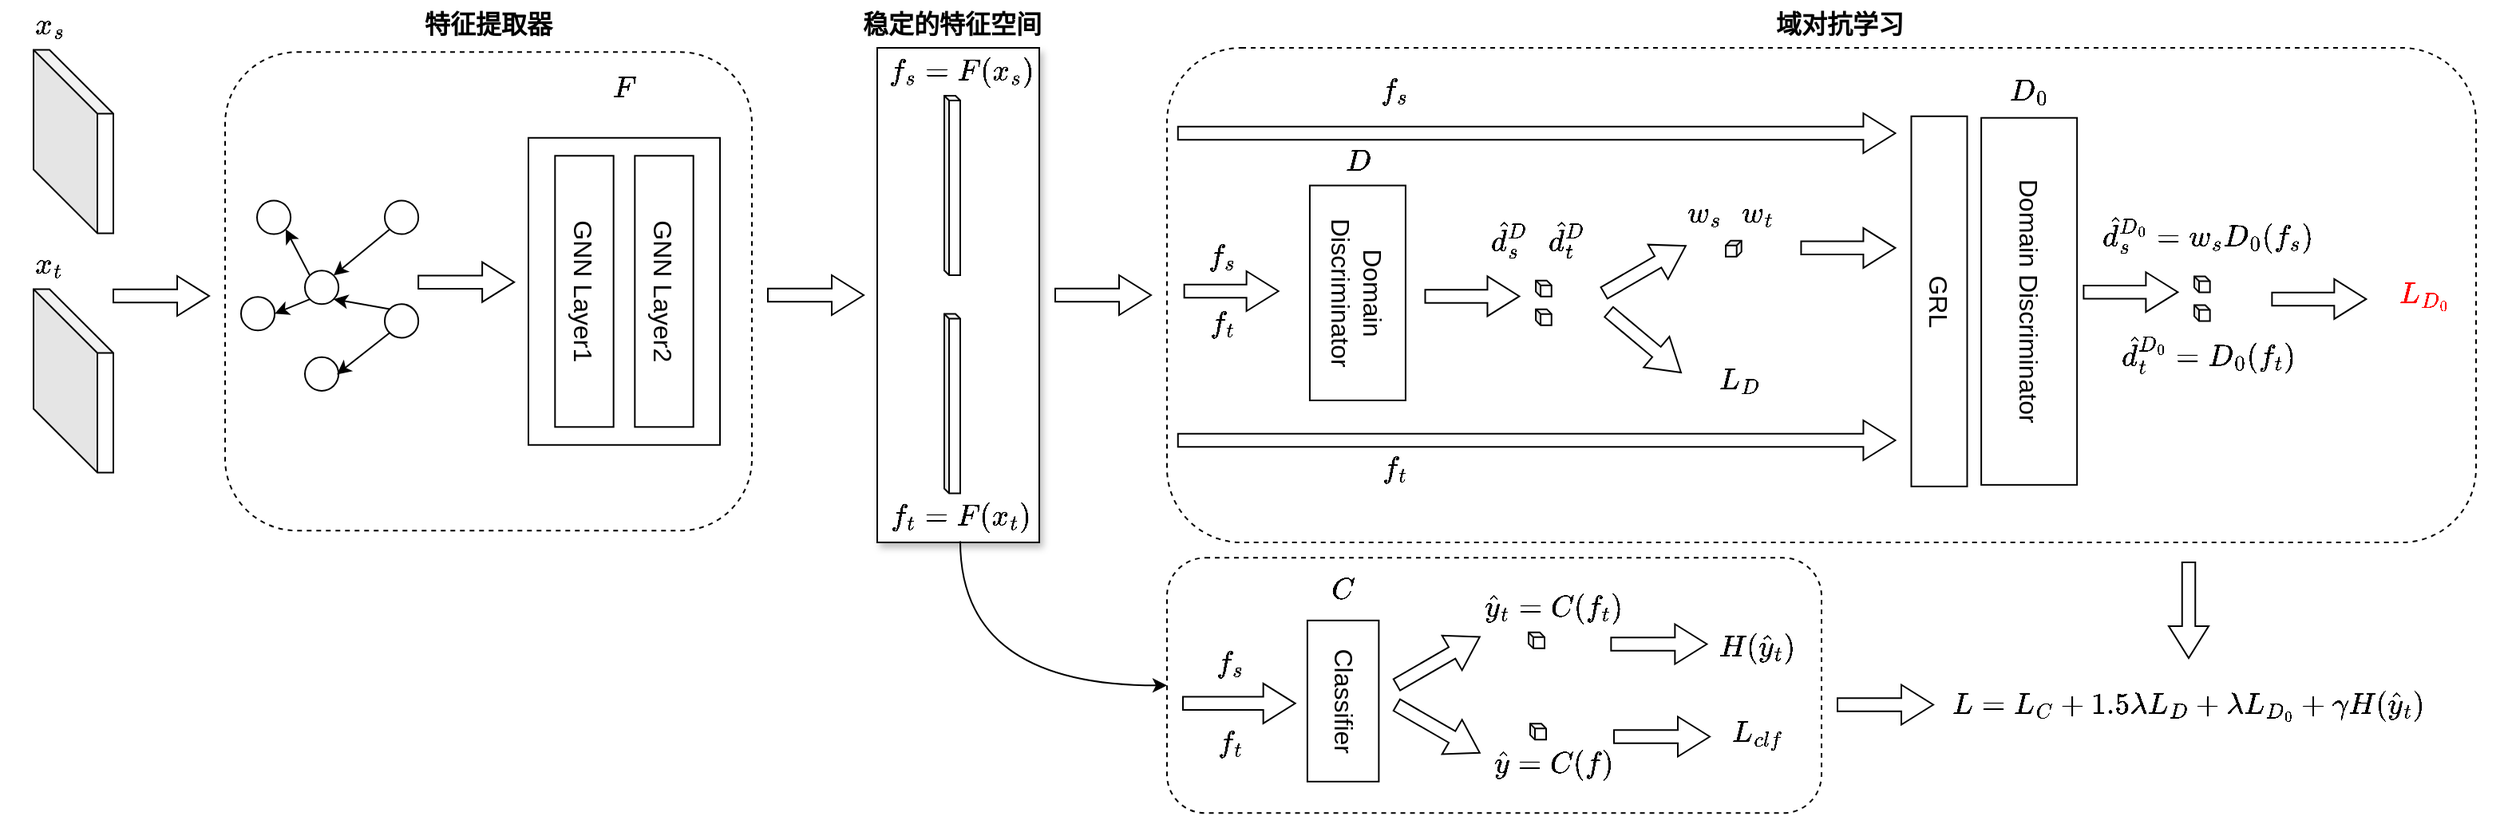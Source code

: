 <mxfile version="21.1.2" type="github">
  <diagram id="OHugUGV6JcLkJLT_VvOv" name="第 1 页">
    <mxGraphModel dx="2048" dy="731" grid="1" gridSize="10" guides="1" tooltips="1" connect="1" arrows="1" fold="1" page="1" pageScale="1" pageWidth="827" pageHeight="1169" math="1" shadow="0">
      <root>
        <mxCell id="0" />
        <mxCell id="1" parent="0" />
        <mxCell id="vVpYJYiZT_mGHktkTp3d-93" value="" style="rounded=1;whiteSpace=wrap;html=1;shadow=0;dashed=1;fontColor=#FF0000;container=0;" parent="1" vertex="1">
          <mxGeometry x="-60" y="332.65" width="330" height="300" as="geometry" />
        </mxCell>
        <mxCell id="vVpYJYiZT_mGHktkTp3d-1" value="" style="rounded=1;whiteSpace=wrap;html=1;shadow=0;dashed=1;fontColor=#FF0000;container=0;" parent="1" vertex="1">
          <mxGeometry x="530" y="649.68" width="410" height="160" as="geometry" />
        </mxCell>
        <mxCell id="vVpYJYiZT_mGHktkTp3d-3" value="" style="rounded=0;whiteSpace=wrap;html=1;shadow=1;fontSize=16;" parent="1" vertex="1">
          <mxGeometry x="348.5" y="330" width="101.5" height="310" as="geometry" />
        </mxCell>
        <mxCell id="vVpYJYiZT_mGHktkTp3d-4" value="" style="shape=cube;whiteSpace=wrap;html=1;boundedLbl=1;backgroundOutline=1;darkOpacity=0.05;darkOpacity2=0.1;shadow=0;fontSize=16;size=40;direction=east;" parent="1" vertex="1">
          <mxGeometry x="-180" y="331.25" width="50" height="115" as="geometry" />
        </mxCell>
        <mxCell id="vVpYJYiZT_mGHktkTp3d-5" value="$$x_s$$" style="text;html=1;strokeColor=none;fillColor=none;align=center;verticalAlign=middle;whiteSpace=wrap;rounded=0;shadow=0;fontSize=16;" parent="1" vertex="1">
          <mxGeometry x="-200" y="301.25" width="60" height="30" as="geometry" />
        </mxCell>
        <mxCell id="vVpYJYiZT_mGHktkTp3d-6" value="" style="shape=cube;whiteSpace=wrap;html=1;boundedLbl=1;backgroundOutline=1;darkOpacity=0.05;darkOpacity2=0.1;shadow=0;fontSize=16;size=40;direction=east;" parent="1" vertex="1">
          <mxGeometry x="-180" y="481.25" width="50" height="115" as="geometry" />
        </mxCell>
        <mxCell id="vVpYJYiZT_mGHktkTp3d-7" value="$$x_t$$" style="text;html=1;strokeColor=none;fillColor=none;align=center;verticalAlign=middle;whiteSpace=wrap;rounded=0;shadow=0;fontSize=16;" parent="1" vertex="1">
          <mxGeometry x="-200" y="451.25" width="60" height="30" as="geometry" />
        </mxCell>
        <mxCell id="vVpYJYiZT_mGHktkTp3d-8" value="" style="html=1;shadow=0;dashed=0;align=center;verticalAlign=middle;shape=mxgraph.arrows2.arrow;dy=0.67;dx=20;notch=0;fontSize=16;" parent="1" vertex="1">
          <mxGeometry x="-130" y="473" width="60" height="25" as="geometry" />
        </mxCell>
        <mxCell id="vVpYJYiZT_mGHktkTp3d-9" value="" style="shape=cube;whiteSpace=wrap;html=1;boundedLbl=1;backgroundOutline=1;darkOpacity=0.05;darkOpacity2=0.1;shadow=0;fontSize=16;size=3;direction=east;" parent="1" vertex="1">
          <mxGeometry x="390.5" y="360" width="10" height="112.5" as="geometry" />
        </mxCell>
        <mxCell id="vVpYJYiZT_mGHktkTp3d-10" value="" style="shape=cube;whiteSpace=wrap;html=1;boundedLbl=1;backgroundOutline=1;darkOpacity=0.05;darkOpacity2=0.1;shadow=0;fontSize=16;size=3;direction=east;" parent="1" vertex="1">
          <mxGeometry x="390.5" y="496.75" width="10" height="112.5" as="geometry" />
        </mxCell>
        <mxCell id="vVpYJYiZT_mGHktkTp3d-11" value="" style="html=1;shadow=0;dashed=0;align=center;verticalAlign=middle;shape=mxgraph.arrows2.arrow;dy=0.67;dx=20;notch=0;fontSize=16;" parent="1" vertex="1">
          <mxGeometry x="280" y="472.5" width="60" height="25" as="geometry" />
        </mxCell>
        <mxCell id="vVpYJYiZT_mGHktkTp3d-12" value="$$f_s = F(x_s)$$" style="text;html=1;strokeColor=none;fillColor=none;align=center;verticalAlign=middle;whiteSpace=wrap;rounded=0;shadow=0;fontSize=16;" parent="1" vertex="1">
          <mxGeometry x="320.5" y="330" width="160" height="30" as="geometry" />
        </mxCell>
        <mxCell id="vVpYJYiZT_mGHktkTp3d-97" style="edgeStyle=orthogonalEdgeStyle;rounded=0;orthogonalLoop=1;jettySize=auto;html=1;exitX=0.5;exitY=1;exitDx=0;exitDy=0;entryX=0;entryY=0.5;entryDx=0;entryDy=0;strokeColor=default;fontSize=16;startArrow=none;startFill=0;curved=1;" parent="1" source="vVpYJYiZT_mGHktkTp3d-13" target="vVpYJYiZT_mGHktkTp3d-1" edge="1">
          <mxGeometry relative="1" as="geometry" />
        </mxCell>
        <mxCell id="vVpYJYiZT_mGHktkTp3d-13" value="$$f_t = F(x_t)$$" style="text;html=1;strokeColor=none;fillColor=none;align=center;verticalAlign=middle;whiteSpace=wrap;rounded=0;shadow=0;fontSize=16;" parent="1" vertex="1">
          <mxGeometry x="320.5" y="609.25" width="160" height="30" as="geometry" />
        </mxCell>
        <mxCell id="vVpYJYiZT_mGHktkTp3d-14" value="$$F$$" style="text;html=1;strokeColor=none;fillColor=none;align=center;verticalAlign=middle;whiteSpace=wrap;rounded=0;shadow=0;fontSize=16;" parent="1" vertex="1">
          <mxGeometry x="160" y="340" width="60" height="30" as="geometry" />
        </mxCell>
        <mxCell id="vVpYJYiZT_mGHktkTp3d-15" value="" style="rounded=0;whiteSpace=wrap;html=1;shadow=0;fontSize=16;" parent="1" vertex="1">
          <mxGeometry x="130" y="386.4" width="120" height="192.5" as="geometry" />
        </mxCell>
        <mxCell id="vVpYJYiZT_mGHktkTp3d-16" value="GNN Layer2" style="rounded=0;whiteSpace=wrap;html=1;shadow=0;fontSize=16;rotation=90;container=0;" parent="1" vertex="1">
          <mxGeometry x="130" y="464.317" width="170" height="36.667" as="geometry" />
        </mxCell>
        <mxCell id="vVpYJYiZT_mGHktkTp3d-17" value="GNN Layer1" style="rounded=0;whiteSpace=wrap;html=1;shadow=0;fontSize=16;rotation=90;container=0;" parent="1" vertex="1">
          <mxGeometry x="80" y="464.317" width="170" height="36.667" as="geometry" />
        </mxCell>
        <mxCell id="vVpYJYiZT_mGHktkTp3d-18" value="$$L = L_C + 1.5\lambda L_D + \lambda L_{D_0} + \gamma H(\hat{y}_t)$$" style="text;html=1;strokeColor=none;fillColor=none;align=center;verticalAlign=middle;whiteSpace=wrap;rounded=0;shadow=0;fontSize=16;" parent="1" vertex="1">
          <mxGeometry x="1140" y="726.75" width="60" height="30" as="geometry" />
        </mxCell>
        <mxCell id="vVpYJYiZT_mGHktkTp3d-51" value="" style="html=1;shadow=0;dashed=0;align=center;verticalAlign=middle;shape=mxgraph.arrows2.arrow;dy=0.67;dx=20;notch=0;fontSize=16;" parent="1" vertex="1">
          <mxGeometry x="950" y="729.25" width="60" height="25" as="geometry" />
        </mxCell>
        <mxCell id="vVpYJYiZT_mGHktkTp3d-52" value="" style="html=1;shadow=0;dashed=0;align=center;verticalAlign=middle;shape=mxgraph.arrows2.arrow;dy=0.67;dx=20;notch=0;fontSize=16;rotation=90;" parent="1" vertex="1">
          <mxGeometry x="1140" y="670" width="60" height="25" as="geometry" />
        </mxCell>
        <mxCell id="vVpYJYiZT_mGHktkTp3d-58" value="Classifier" style="rounded=0;whiteSpace=wrap;html=1;shadow=0;fontSize=16;rotation=90;direction=east;" parent="1" vertex="1">
          <mxGeometry x="589.82" y="717.06" width="101" height="44.75" as="geometry" />
        </mxCell>
        <mxCell id="vVpYJYiZT_mGHktkTp3d-59" value="" style="html=1;shadow=0;dashed=0;align=center;verticalAlign=middle;shape=mxgraph.arrows2.arrow;dy=0.67;dx=20;notch=0;fontSize=16;rotation=-30;" parent="1" vertex="1">
          <mxGeometry x="669.91" y="701.75" width="60" height="25" as="geometry" />
        </mxCell>
        <mxCell id="vVpYJYiZT_mGHktkTp3d-60" value="" style="shape=cube;whiteSpace=wrap;html=1;boundedLbl=1;backgroundOutline=1;darkOpacity=0.05;darkOpacity2=0.1;shadow=0;fontSize=16;size=3;direction=east;" parent="1" vertex="1">
          <mxGeometry x="757.5" y="753.68" width="10" height="10" as="geometry" />
        </mxCell>
        <mxCell id="vVpYJYiZT_mGHktkTp3d-61" value="$$\hat{y} = C(f)$$" style="text;html=1;strokeColor=none;fillColor=none;align=center;verticalAlign=middle;whiteSpace=wrap;rounded=0;shadow=0;fontSize=16;" parent="1" vertex="1">
          <mxGeometry x="741.82" y="763.68" width="60" height="30" as="geometry" />
        </mxCell>
        <mxCell id="vVpYJYiZT_mGHktkTp3d-62" value="$$C$$" style="text;html=1;strokeColor=none;fillColor=none;align=center;verticalAlign=middle;whiteSpace=wrap;rounded=0;shadow=0;fontSize=16;" parent="1" vertex="1">
          <mxGeometry x="610.32" y="654.68" width="60" height="30" as="geometry" />
        </mxCell>
        <mxCell id="vVpYJYiZT_mGHktkTp3d-63" value="$$\hat{y}_t = C(f_t)$$" style="text;html=1;strokeColor=none;fillColor=none;align=center;verticalAlign=middle;whiteSpace=wrap;rounded=0;shadow=0;fontSize=16;" parent="1" vertex="1">
          <mxGeometry x="741.82" y="666.43" width="60" height="30" as="geometry" />
        </mxCell>
        <mxCell id="vVpYJYiZT_mGHktkTp3d-64" value="" style="html=1;shadow=0;dashed=0;align=center;verticalAlign=middle;shape=mxgraph.arrows2.arrow;dy=0.67;dx=20;notch=0;fontSize=16;rotation=0;" parent="1" vertex="1">
          <mxGeometry x="540" y="728.43" width="70.32" height="25" as="geometry" />
        </mxCell>
        <mxCell id="vVpYJYiZT_mGHktkTp3d-65" value="" style="html=1;shadow=0;dashed=0;align=center;verticalAlign=middle;shape=mxgraph.arrows2.arrow;dy=0.67;dx=20;notch=0;fontSize=16;" parent="1" vertex="1">
          <mxGeometry x="810" y="749.25" width="60" height="25" as="geometry" />
        </mxCell>
        <mxCell id="vVpYJYiZT_mGHktkTp3d-66" value="$$f_s$$" style="text;html=1;strokeColor=none;fillColor=none;align=center;verticalAlign=middle;whiteSpace=wrap;rounded=0;shadow=0;fontSize=16;" parent="1" vertex="1">
          <mxGeometry x="540" y="701.43" width="60" height="30" as="geometry" />
        </mxCell>
        <mxCell id="vVpYJYiZT_mGHktkTp3d-67" value="$$f_t$$" style="text;html=1;strokeColor=none;fillColor=none;align=center;verticalAlign=middle;whiteSpace=wrap;rounded=0;shadow=0;fontSize=16;" parent="1" vertex="1">
          <mxGeometry x="540" y="751.43" width="60" height="30" as="geometry" />
        </mxCell>
        <mxCell id="vVpYJYiZT_mGHktkTp3d-68" value="&lt;b&gt;$$L_{clf}$$&lt;/b&gt;" style="text;html=1;strokeColor=none;fillColor=none;align=center;verticalAlign=middle;whiteSpace=wrap;rounded=0;shadow=0;fontSize=16;" parent="1" vertex="1">
          <mxGeometry x="870" y="744.68" width="60" height="30" as="geometry" />
        </mxCell>
        <mxCell id="vVpYJYiZT_mGHktkTp3d-69" value="$$H(\hat{y}_t)$$" style="text;html=1;strokeColor=none;fillColor=none;align=center;verticalAlign=middle;whiteSpace=wrap;rounded=0;shadow=0;fontSize=16;" parent="1" vertex="1">
          <mxGeometry x="870.0" y="691.25" width="60" height="30" as="geometry" />
        </mxCell>
        <mxCell id="vVpYJYiZT_mGHktkTp3d-70" value="&lt;b&gt;稳定的特征空间&lt;/b&gt;" style="text;html=1;strokeColor=none;fillColor=none;align=center;verticalAlign=middle;whiteSpace=wrap;rounded=0;shadow=0;dashed=1;fontSize=16;fontColor=#000000;" parent="1" vertex="1">
          <mxGeometry x="325.88" y="300" width="139.25" height="30" as="geometry" />
        </mxCell>
        <mxCell id="vVpYJYiZT_mGHktkTp3d-73" value="" style="html=1;shadow=0;dashed=0;align=center;verticalAlign=middle;shape=mxgraph.arrows2.arrow;dy=0.67;dx=20;notch=0;fontSize=16;rotation=30;" parent="1" vertex="1">
          <mxGeometry x="669.91" y="744.43" width="60" height="25" as="geometry" />
        </mxCell>
        <mxCell id="vVpYJYiZT_mGHktkTp3d-74" value="" style="shape=cube;whiteSpace=wrap;html=1;boundedLbl=1;backgroundOutline=1;darkOpacity=0.05;darkOpacity2=0.1;shadow=0;fontSize=16;size=3;direction=east;" parent="1" vertex="1">
          <mxGeometry x="756.5" y="696.43" width="10" height="10" as="geometry" />
        </mxCell>
        <mxCell id="vVpYJYiZT_mGHktkTp3d-75" value="" style="html=1;shadow=0;dashed=0;align=center;verticalAlign=middle;shape=mxgraph.arrows2.arrow;dy=0.67;dx=20;notch=0;fontSize=16;" parent="1" vertex="1">
          <mxGeometry x="808.18" y="691.25" width="60" height="25" as="geometry" />
        </mxCell>
        <mxCell id="vVpYJYiZT_mGHktkTp3d-92" value="" style="group" parent="1" vertex="1" connectable="0">
          <mxGeometry x="-50" y="425.72" width="111.07" height="119.25" as="geometry" />
        </mxCell>
        <mxCell id="vVpYJYiZT_mGHktkTp3d-77" value="" style="ellipse;whiteSpace=wrap;html=1;aspect=fixed;container=0;" parent="vVpYJYiZT_mGHktkTp3d-92" vertex="1">
          <mxGeometry x="10" width="21.07" height="21.07" as="geometry" />
        </mxCell>
        <mxCell id="vVpYJYiZT_mGHktkTp3d-86" style="edgeStyle=none;rounded=0;orthogonalLoop=1;jettySize=auto;html=1;exitX=0;exitY=0;exitDx=0;exitDy=0;entryX=1;entryY=1;entryDx=0;entryDy=0;strokeColor=default;startArrow=none;startFill=0;" parent="vVpYJYiZT_mGHktkTp3d-92" source="vVpYJYiZT_mGHktkTp3d-78" target="vVpYJYiZT_mGHktkTp3d-77" edge="1">
          <mxGeometry relative="1" as="geometry" />
        </mxCell>
        <mxCell id="vVpYJYiZT_mGHktkTp3d-78" value="" style="ellipse;whiteSpace=wrap;html=1;aspect=fixed;container=0;" parent="vVpYJYiZT_mGHktkTp3d-92" vertex="1">
          <mxGeometry x="40" y="43.87" width="21.07" height="21.07" as="geometry" />
        </mxCell>
        <mxCell id="vVpYJYiZT_mGHktkTp3d-79" value="" style="ellipse;whiteSpace=wrap;html=1;aspect=fixed;container=0;" parent="vVpYJYiZT_mGHktkTp3d-92" vertex="1">
          <mxGeometry y="60.36" width="21.07" height="21.07" as="geometry" />
        </mxCell>
        <mxCell id="vVpYJYiZT_mGHktkTp3d-87" style="edgeStyle=none;rounded=0;orthogonalLoop=1;jettySize=auto;html=1;exitX=0;exitY=1;exitDx=0;exitDy=0;entryX=1;entryY=0.5;entryDx=0;entryDy=0;strokeColor=default;startArrow=none;startFill=0;" parent="vVpYJYiZT_mGHktkTp3d-92" source="vVpYJYiZT_mGHktkTp3d-78" target="vVpYJYiZT_mGHktkTp3d-79" edge="1">
          <mxGeometry relative="1" as="geometry" />
        </mxCell>
        <mxCell id="vVpYJYiZT_mGHktkTp3d-80" value="" style="ellipse;whiteSpace=wrap;html=1;aspect=fixed;container=0;" parent="vVpYJYiZT_mGHktkTp3d-92" vertex="1">
          <mxGeometry x="40" y="98.18" width="21.07" height="21.07" as="geometry" />
        </mxCell>
        <mxCell id="vVpYJYiZT_mGHktkTp3d-90" style="edgeStyle=none;rounded=0;orthogonalLoop=1;jettySize=auto;html=1;exitX=0;exitY=1;exitDx=0;exitDy=0;entryX=1;entryY=0;entryDx=0;entryDy=0;strokeColor=default;startArrow=none;startFill=0;" parent="vVpYJYiZT_mGHktkTp3d-92" source="vVpYJYiZT_mGHktkTp3d-81" target="vVpYJYiZT_mGHktkTp3d-78" edge="1">
          <mxGeometry relative="1" as="geometry" />
        </mxCell>
        <mxCell id="vVpYJYiZT_mGHktkTp3d-81" value="" style="ellipse;whiteSpace=wrap;html=1;aspect=fixed;container=0;" parent="vVpYJYiZT_mGHktkTp3d-92" vertex="1">
          <mxGeometry x="90" width="21.07" height="21.07" as="geometry" />
        </mxCell>
        <mxCell id="vVpYJYiZT_mGHktkTp3d-88" style="edgeStyle=none;rounded=0;orthogonalLoop=1;jettySize=auto;html=1;exitX=0;exitY=0;exitDx=0;exitDy=0;entryX=1;entryY=1;entryDx=0;entryDy=0;strokeColor=default;startArrow=none;startFill=0;" parent="vVpYJYiZT_mGHktkTp3d-92" source="vVpYJYiZT_mGHktkTp3d-82" target="vVpYJYiZT_mGHktkTp3d-78" edge="1">
          <mxGeometry relative="1" as="geometry" />
        </mxCell>
        <mxCell id="vVpYJYiZT_mGHktkTp3d-89" style="edgeStyle=none;rounded=0;orthogonalLoop=1;jettySize=auto;html=1;exitX=0;exitY=1;exitDx=0;exitDy=0;strokeColor=default;startArrow=none;startFill=0;" parent="vVpYJYiZT_mGHktkTp3d-92" source="vVpYJYiZT_mGHktkTp3d-82" edge="1">
          <mxGeometry relative="1" as="geometry">
            <mxPoint x="60" y="109" as="targetPoint" />
          </mxGeometry>
        </mxCell>
        <mxCell id="vVpYJYiZT_mGHktkTp3d-82" value="" style="ellipse;whiteSpace=wrap;html=1;aspect=fixed;container=0;" parent="vVpYJYiZT_mGHktkTp3d-92" vertex="1">
          <mxGeometry x="90" y="64.94" width="21.07" height="21.07" as="geometry" />
        </mxCell>
        <mxCell id="vVpYJYiZT_mGHktkTp3d-94" value="" style="html=1;shadow=0;dashed=0;align=center;verticalAlign=middle;shape=mxgraph.arrows2.arrow;dy=0.67;dx=20;notch=0;fontSize=16;" parent="1" vertex="1">
          <mxGeometry x="61.07" y="464.32" width="60" height="25" as="geometry" />
        </mxCell>
        <mxCell id="vVpYJYiZT_mGHktkTp3d-95" value="&lt;font style=&quot;font-size: 16px;&quot;&gt;&lt;b&gt;特征提取器&lt;/b&gt;&lt;/font&gt;" style="text;html=1;strokeColor=none;fillColor=none;align=center;verticalAlign=middle;whiteSpace=wrap;rounded=0;" parent="1" vertex="1">
          <mxGeometry x="-30" y="300" width="270" height="30" as="geometry" />
        </mxCell>
        <mxCell id="vVpYJYiZT_mGHktkTp3d-96" value="&lt;b&gt;域对抗学习&lt;/b&gt;" style="text;html=1;strokeColor=none;fillColor=none;align=center;verticalAlign=middle;whiteSpace=wrap;rounded=0;fontSize=16;" parent="1" vertex="1">
          <mxGeometry x="840" y="300" width="223" height="30" as="geometry" />
        </mxCell>
        <mxCell id="vVpYJYiZT_mGHktkTp3d-98" value="" style="html=1;shadow=0;dashed=0;align=center;verticalAlign=middle;shape=mxgraph.arrows2.arrow;dy=0.67;dx=20;notch=0;fontSize=16;" parent="1" vertex="1">
          <mxGeometry x="460" y="472.5" width="60" height="25" as="geometry" />
        </mxCell>
        <mxCell id="vVpYJYiZT_mGHktkTp3d-19" value="" style="group" parent="1" vertex="1" connectable="0">
          <mxGeometry x="530" y="330" width="820" height="310" as="geometry" />
        </mxCell>
        <mxCell id="vVpYJYiZT_mGHktkTp3d-20" value="" style="rounded=1;whiteSpace=wrap;html=1;shadow=0;fontColor=#FF0000;dashed=1;" parent="vVpYJYiZT_mGHktkTp3d-19" vertex="1">
          <mxGeometry width="820" height="310" as="geometry" />
        </mxCell>
        <mxCell id="vVpYJYiZT_mGHktkTp3d-21" value="" style="html=1;shadow=0;dashed=0;align=center;verticalAlign=middle;shape=mxgraph.arrows2.arrow;dy=0.67;dx=20;notch=0;fontSize=16;" parent="vVpYJYiZT_mGHktkTp3d-19" vertex="1">
          <mxGeometry x="10.815" y="140" width="58.993" height="25" as="geometry" />
        </mxCell>
        <mxCell id="vVpYJYiZT_mGHktkTp3d-22" value="$$f_s$$" style="text;html=1;strokeColor=none;fillColor=none;align=center;verticalAlign=middle;whiteSpace=wrap;rounded=0;shadow=0;fontSize=16;" parent="vVpYJYiZT_mGHktkTp3d-19" vertex="1">
          <mxGeometry x="4.916" y="115.5" width="58.993" height="30" as="geometry" />
        </mxCell>
        <mxCell id="vVpYJYiZT_mGHktkTp3d-23" value="$$f_t$$" style="text;html=1;strokeColor=none;fillColor=none;align=center;verticalAlign=middle;whiteSpace=wrap;rounded=0;shadow=0;fontSize=16;" parent="vVpYJYiZT_mGHktkTp3d-19" vertex="1">
          <mxGeometry x="4.916" y="158" width="58.993" height="30" as="geometry" />
        </mxCell>
        <mxCell id="vVpYJYiZT_mGHktkTp3d-24" value="$$D$$" style="text;html=1;strokeColor=none;fillColor=none;align=center;verticalAlign=middle;whiteSpace=wrap;rounded=0;shadow=0;fontSize=16;" parent="vVpYJYiZT_mGHktkTp3d-19" vertex="1">
          <mxGeometry x="89.964" y="56" width="58.993" height="30" as="geometry" />
        </mxCell>
        <mxCell id="vVpYJYiZT_mGHktkTp3d-25" value="Domain Discriminator" style="rounded=0;whiteSpace=wrap;html=1;shadow=0;fontSize=16;rotation=90;direction=east;" parent="vVpYJYiZT_mGHktkTp3d-19" vertex="1">
          <mxGeometry x="425.024" y="128.9" width="230.062" height="60" as="geometry" />
        </mxCell>
        <mxCell id="vVpYJYiZT_mGHktkTp3d-26" value="GRL" style="rounded=0;whiteSpace=wrap;html=1;shadow=0;fontSize=16;rotation=90;direction=east;" parent="vVpYJYiZT_mGHktkTp3d-19" vertex="1">
          <mxGeometry x="367.722" y="141.4" width="232.038" height="35" as="geometry" />
        </mxCell>
        <mxCell id="vVpYJYiZT_mGHktkTp3d-27" value="Domain Discriminator" style="rounded=0;whiteSpace=wrap;html=1;shadow=0;fontSize=16;rotation=90;direction=east;" parent="vVpYJYiZT_mGHktkTp3d-19" vertex="1">
          <mxGeometry x="52.11" y="123.63" width="134.7" height="60" as="geometry" />
        </mxCell>
        <mxCell id="vVpYJYiZT_mGHktkTp3d-28" value="$$D_0$$" style="text;html=1;strokeColor=none;fillColor=none;align=center;verticalAlign=middle;whiteSpace=wrap;rounded=0;shadow=0;fontSize=16;" parent="vVpYJYiZT_mGHktkTp3d-19" vertex="1">
          <mxGeometry x="510.553" y="11.75" width="58.993" height="30" as="geometry" />
        </mxCell>
        <mxCell id="vVpYJYiZT_mGHktkTp3d-30" value="" style="html=1;shadow=0;dashed=0;align=center;verticalAlign=middle;shape=mxgraph.arrows2.arrow;dy=0.67;dx=20;notch=0;fontSize=16;" parent="vVpYJYiZT_mGHktkTp3d-19" vertex="1">
          <mxGeometry x="397.218" y="112.92" width="58.993" height="25" as="geometry" />
        </mxCell>
        <mxCell id="vVpYJYiZT_mGHktkTp3d-31" value="" style="html=1;shadow=0;dashed=0;align=center;verticalAlign=middle;shape=mxgraph.arrows2.arrow;dy=0.67;dx=20;notch=0;fontSize=16;" parent="vVpYJYiZT_mGHktkTp3d-19" vertex="1">
          <mxGeometry x="6.882" y="41" width="449.329" height="25" as="geometry" />
        </mxCell>
        <mxCell id="vVpYJYiZT_mGHktkTp3d-32" value="" style="html=1;shadow=0;dashed=0;align=center;verticalAlign=middle;shape=mxgraph.arrows2.arrow;dy=0.67;dx=20;notch=0;fontSize=16;" parent="vVpYJYiZT_mGHktkTp3d-19" vertex="1">
          <mxGeometry x="6.882" y="233.5" width="449.329" height="25" as="geometry" />
        </mxCell>
        <mxCell id="vVpYJYiZT_mGHktkTp3d-33" value="" style="html=1;shadow=0;dashed=0;align=center;verticalAlign=middle;shape=mxgraph.arrows2.arrow;dy=0.67;dx=20;notch=0;fontSize=16;" parent="vVpYJYiZT_mGHktkTp3d-19" vertex="1">
          <mxGeometry x="574.197" y="140.59" width="58.993" height="25" as="geometry" />
        </mxCell>
        <mxCell id="vVpYJYiZT_mGHktkTp3d-34" value="" style="shape=cube;whiteSpace=wrap;html=1;boundedLbl=1;backgroundOutline=1;darkOpacity=0.05;darkOpacity2=0.1;shadow=0;fontSize=16;size=3;direction=east;" parent="vVpYJYiZT_mGHktkTp3d-19" vertex="1">
          <mxGeometry x="643.494" y="143.21" width="9.832" height="10" as="geometry" />
        </mxCell>
        <mxCell id="vVpYJYiZT_mGHktkTp3d-35" value="$$\hat{d}^{D_0}_s = w_sD_0(f_s)$$" style="text;html=1;strokeColor=none;fillColor=none;align=center;verticalAlign=middle;whiteSpace=wrap;rounded=0;shadow=0;fontSize=16;" parent="vVpYJYiZT_mGHktkTp3d-19" vertex="1">
          <mxGeometry x="623.357" y="101.48" width="58.993" height="30" as="geometry" />
        </mxCell>
        <mxCell id="vVpYJYiZT_mGHktkTp3d-36" value="" style="shape=cube;whiteSpace=wrap;html=1;boundedLbl=1;backgroundOutline=1;darkOpacity=0.05;darkOpacity2=0.1;shadow=0;fontSize=16;size=3;direction=east;" parent="vVpYJYiZT_mGHktkTp3d-19" vertex="1">
          <mxGeometry x="643.494" y="161.21" width="9.832" height="10" as="geometry" />
        </mxCell>
        <mxCell id="vVpYJYiZT_mGHktkTp3d-37" value="$$\hat{d}^{D_0}_t = D_0(f_t)$$" style="text;html=1;strokeColor=none;fillColor=none;align=center;verticalAlign=middle;whiteSpace=wrap;rounded=0;shadow=0;fontSize=16;" parent="vVpYJYiZT_mGHktkTp3d-19" vertex="1">
          <mxGeometry x="623.357" y="175.79" width="58.993" height="30" as="geometry" />
        </mxCell>
        <mxCell id="vVpYJYiZT_mGHktkTp3d-38" value="" style="html=1;shadow=0;dashed=0;align=center;verticalAlign=middle;shape=mxgraph.arrows2.arrow;dy=0.67;dx=20;notch=0;fontSize=16;" parent="vVpYJYiZT_mGHktkTp3d-19" vertex="1">
          <mxGeometry x="692.182" y="144.96" width="58.993" height="25" as="geometry" />
        </mxCell>
        <mxCell id="vVpYJYiZT_mGHktkTp3d-39" value="&lt;font color=&quot;#ff0000&quot;&gt;$$L_{D_0}$$&lt;/font&gt;" style="text;html=1;strokeColor=none;fillColor=none;align=center;verticalAlign=middle;whiteSpace=wrap;rounded=0;shadow=0;fontSize=16;" parent="vVpYJYiZT_mGHktkTp3d-19" vertex="1">
          <mxGeometry x="757.792" y="139.96" width="58.993" height="30" as="geometry" />
        </mxCell>
        <mxCell id="vVpYJYiZT_mGHktkTp3d-40" value="$$f_s$$" style="text;html=1;strokeColor=none;fillColor=none;align=center;verticalAlign=middle;whiteSpace=wrap;rounded=0;shadow=0;fontSize=16;" parent="vVpYJYiZT_mGHktkTp3d-19" vertex="1">
          <mxGeometry x="113.07" y="11.75" width="58.993" height="30" as="geometry" />
        </mxCell>
        <mxCell id="vVpYJYiZT_mGHktkTp3d-41" value="$$f_t$$" style="text;html=1;strokeColor=none;fillColor=none;align=center;verticalAlign=middle;whiteSpace=wrap;rounded=0;shadow=0;fontSize=16;" parent="vVpYJYiZT_mGHktkTp3d-19" vertex="1">
          <mxGeometry x="113.07" y="249.25" width="58.993" height="30" as="geometry" />
        </mxCell>
        <mxCell id="vVpYJYiZT_mGHktkTp3d-42" value="" style="html=1;shadow=0;dashed=0;align=center;verticalAlign=middle;shape=mxgraph.arrows2.arrow;dy=0.67;dx=20;notch=0;fontSize=16;" parent="vVpYJYiZT_mGHktkTp3d-19" vertex="1">
          <mxGeometry x="161.739" y="143.2" width="58.993" height="25" as="geometry" />
        </mxCell>
        <mxCell id="vVpYJYiZT_mGHktkTp3d-43" value="" style="shape=cube;whiteSpace=wrap;html=1;boundedLbl=1;backgroundOutline=1;darkOpacity=0.05;darkOpacity2=0.1;shadow=0;fontSize=16;size=3;direction=east;" parent="vVpYJYiZT_mGHktkTp3d-19" vertex="1">
          <mxGeometry x="231.035" y="145.82" width="9.832" height="10" as="geometry" />
        </mxCell>
        <mxCell id="vVpYJYiZT_mGHktkTp3d-44" value="$$\hat{d}^D_s $$" style="text;html=1;strokeColor=none;fillColor=none;align=center;verticalAlign=middle;whiteSpace=wrap;rounded=0;shadow=0;fontSize=16;" parent="vVpYJYiZT_mGHktkTp3d-19" vertex="1">
          <mxGeometry x="184.899" y="104.09" width="58.993" height="30" as="geometry" />
        </mxCell>
        <mxCell id="vVpYJYiZT_mGHktkTp3d-45" value="" style="shape=cube;whiteSpace=wrap;html=1;boundedLbl=1;backgroundOutline=1;darkOpacity=0.05;darkOpacity2=0.1;shadow=0;fontSize=16;size=3;direction=east;" parent="vVpYJYiZT_mGHktkTp3d-19" vertex="1">
          <mxGeometry x="231.035" y="163.82" width="9.832" height="10" as="geometry" />
        </mxCell>
        <mxCell id="vVpYJYiZT_mGHktkTp3d-46" value="$$\hat{d}^D_t $$" style="text;html=1;strokeColor=none;fillColor=none;align=center;verticalAlign=middle;whiteSpace=wrap;rounded=0;shadow=0;fontSize=16;" parent="vVpYJYiZT_mGHktkTp3d-19" vertex="1">
          <mxGeometry x="220.729" y="104.09" width="58.993" height="30" as="geometry" />
        </mxCell>
        <mxCell id="vVpYJYiZT_mGHktkTp3d-47" value="" style="html=1;shadow=0;dashed=0;align=center;verticalAlign=middle;shape=mxgraph.arrows2.arrow;dy=0.67;dx=20;notch=0;fontSize=16;rotation=-30;" parent="vVpYJYiZT_mGHktkTp3d-19" vertex="1">
          <mxGeometry x="269.892" y="126.4" width="58.993" height="25" as="geometry" />
        </mxCell>
        <mxCell id="vVpYJYiZT_mGHktkTp3d-48" value="$$L_{D}$$" style="text;html=1;strokeColor=none;fillColor=none;align=center;verticalAlign=middle;whiteSpace=wrap;rounded=0;shadow=0;fontSize=16;" parent="vVpYJYiZT_mGHktkTp3d-19" vertex="1">
          <mxGeometry x="328.885" y="192.5" width="58.993" height="30" as="geometry" />
        </mxCell>
        <mxCell id="vVpYJYiZT_mGHktkTp3d-49" value="" style="shape=cube;whiteSpace=wrap;html=1;boundedLbl=1;backgroundOutline=1;darkOpacity=0.05;darkOpacity2=0.1;shadow=0;fontSize=16;size=3;direction=south;" parent="vVpYJYiZT_mGHktkTp3d-19" vertex="1">
          <mxGeometry x="350.024" y="120.84" width="9.832" height="10" as="geometry" />
        </mxCell>
        <mxCell id="vVpYJYiZT_mGHktkTp3d-50" value="" style="html=1;shadow=0;dashed=0;align=center;verticalAlign=middle;shape=mxgraph.arrows2.arrow;dy=0.67;dx=20;notch=0;fontSize=16;rotation=40;" parent="vVpYJYiZT_mGHktkTp3d-19" vertex="1">
          <mxGeometry x="269.892" y="172.03" width="58.993" height="25" as="geometry" />
        </mxCell>
        <mxCell id="vVpYJYiZT_mGHktkTp3d-29" value="$$w_s $$" style="text;html=1;strokeColor=none;fillColor=none;align=center;verticalAlign=middle;whiteSpace=wrap;rounded=0;shadow=0;fontSize=16;" parent="vVpYJYiZT_mGHktkTp3d-19" vertex="1">
          <mxGeometry x="307.225" y="89" width="58.993" height="30" as="geometry" />
        </mxCell>
        <mxCell id="wGMRusP3oyQUGAxDDL1I-35" value="$$w_t $$" style="text;html=1;strokeColor=none;fillColor=none;align=center;verticalAlign=middle;whiteSpace=wrap;rounded=0;shadow=0;fontSize=16;" vertex="1" parent="1">
          <mxGeometry x="871.225" y="419" width="58.993" height="30" as="geometry" />
        </mxCell>
      </root>
    </mxGraphModel>
  </diagram>
</mxfile>
